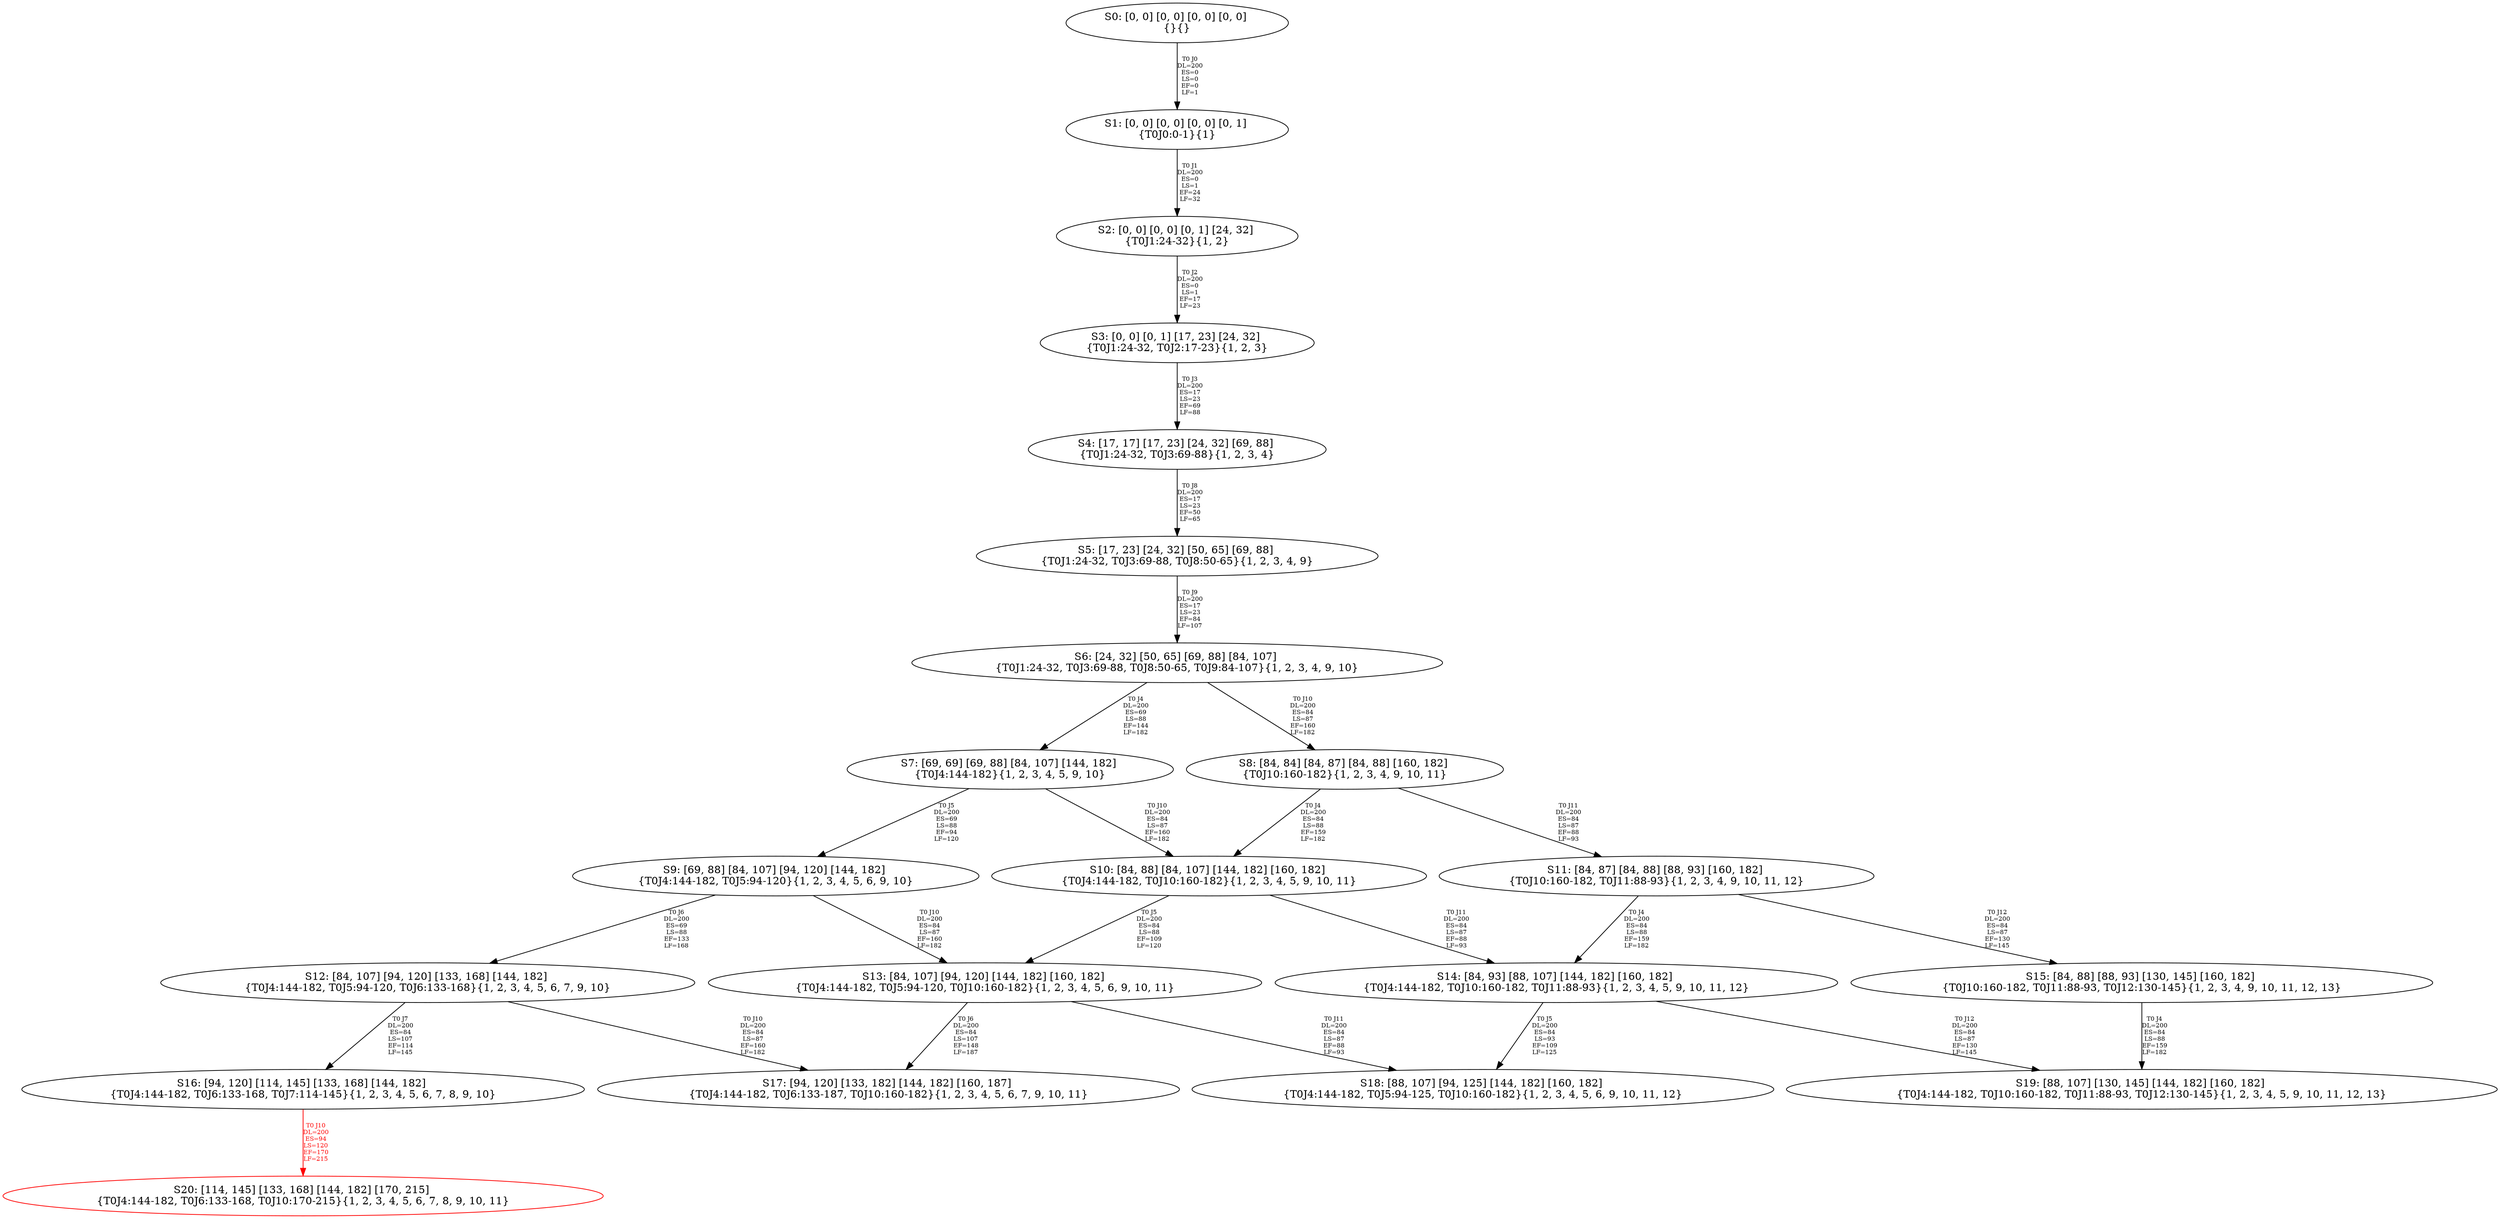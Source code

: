 digraph {
	S0[label="S0: [0, 0] [0, 0] [0, 0] [0, 0] \n{}{}"];
	S1[label="S1: [0, 0] [0, 0] [0, 0] [0, 1] \n{T0J0:0-1}{1}"];
	S2[label="S2: [0, 0] [0, 0] [0, 1] [24, 32] \n{T0J1:24-32}{1, 2}"];
	S3[label="S3: [0, 0] [0, 1] [17, 23] [24, 32] \n{T0J1:24-32, T0J2:17-23}{1, 2, 3}"];
	S4[label="S4: [17, 17] [17, 23] [24, 32] [69, 88] \n{T0J1:24-32, T0J3:69-88}{1, 2, 3, 4}"];
	S5[label="S5: [17, 23] [24, 32] [50, 65] [69, 88] \n{T0J1:24-32, T0J3:69-88, T0J8:50-65}{1, 2, 3, 4, 9}"];
	S6[label="S6: [24, 32] [50, 65] [69, 88] [84, 107] \n{T0J1:24-32, T0J3:69-88, T0J8:50-65, T0J9:84-107}{1, 2, 3, 4, 9, 10}"];
	S7[label="S7: [69, 69] [69, 88] [84, 107] [144, 182] \n{T0J4:144-182}{1, 2, 3, 4, 5, 9, 10}"];
	S8[label="S8: [84, 84] [84, 87] [84, 88] [160, 182] \n{T0J10:160-182}{1, 2, 3, 4, 9, 10, 11}"];
	S9[label="S9: [69, 88] [84, 107] [94, 120] [144, 182] \n{T0J4:144-182, T0J5:94-120}{1, 2, 3, 4, 5, 6, 9, 10}"];
	S10[label="S10: [84, 88] [84, 107] [144, 182] [160, 182] \n{T0J4:144-182, T0J10:160-182}{1, 2, 3, 4, 5, 9, 10, 11}"];
	S11[label="S11: [84, 87] [84, 88] [88, 93] [160, 182] \n{T0J10:160-182, T0J11:88-93}{1, 2, 3, 4, 9, 10, 11, 12}"];
	S12[label="S12: [84, 107] [94, 120] [133, 168] [144, 182] \n{T0J4:144-182, T0J5:94-120, T0J6:133-168}{1, 2, 3, 4, 5, 6, 7, 9, 10}"];
	S13[label="S13: [84, 107] [94, 120] [144, 182] [160, 182] \n{T0J4:144-182, T0J5:94-120, T0J10:160-182}{1, 2, 3, 4, 5, 6, 9, 10, 11}"];
	S14[label="S14: [84, 93] [88, 107] [144, 182] [160, 182] \n{T0J4:144-182, T0J10:160-182, T0J11:88-93}{1, 2, 3, 4, 5, 9, 10, 11, 12}"];
	S15[label="S15: [84, 88] [88, 93] [130, 145] [160, 182] \n{T0J10:160-182, T0J11:88-93, T0J12:130-145}{1, 2, 3, 4, 9, 10, 11, 12, 13}"];
	S16[label="S16: [94, 120] [114, 145] [133, 168] [144, 182] \n{T0J4:144-182, T0J6:133-168, T0J7:114-145}{1, 2, 3, 4, 5, 6, 7, 8, 9, 10}"];
	S17[label="S17: [94, 120] [133, 182] [144, 182] [160, 187] \n{T0J4:144-182, T0J6:133-187, T0J10:160-182}{1, 2, 3, 4, 5, 6, 7, 9, 10, 11}"];
	S18[label="S18: [88, 107] [94, 125] [144, 182] [160, 182] \n{T0J4:144-182, T0J5:94-125, T0J10:160-182}{1, 2, 3, 4, 5, 6, 9, 10, 11, 12}"];
	S19[label="S19: [88, 107] [130, 145] [144, 182] [160, 182] \n{T0J4:144-182, T0J10:160-182, T0J11:88-93, T0J12:130-145}{1, 2, 3, 4, 5, 9, 10, 11, 12, 13}"];
	S20[label="S20: [114, 145] [133, 168] [144, 182] [170, 215] \n{T0J4:144-182, T0J6:133-168, T0J10:170-215}{1, 2, 3, 4, 5, 6, 7, 8, 9, 10, 11}"];
	S0 -> S1[label="T0 J0\nDL=200\nES=0\nLS=0\nEF=0\nLF=1",fontsize=8];
	S1 -> S2[label="T0 J1\nDL=200\nES=0\nLS=1\nEF=24\nLF=32",fontsize=8];
	S2 -> S3[label="T0 J2\nDL=200\nES=0\nLS=1\nEF=17\nLF=23",fontsize=8];
	S3 -> S4[label="T0 J3\nDL=200\nES=17\nLS=23\nEF=69\nLF=88",fontsize=8];
	S4 -> S5[label="T0 J8\nDL=200\nES=17\nLS=23\nEF=50\nLF=65",fontsize=8];
	S5 -> S6[label="T0 J9\nDL=200\nES=17\nLS=23\nEF=84\nLF=107",fontsize=8];
	S6 -> S7[label="T0 J4\nDL=200\nES=69\nLS=88\nEF=144\nLF=182",fontsize=8];
	S6 -> S8[label="T0 J10\nDL=200\nES=84\nLS=87\nEF=160\nLF=182",fontsize=8];
	S7 -> S9[label="T0 J5\nDL=200\nES=69\nLS=88\nEF=94\nLF=120",fontsize=8];
	S7 -> S10[label="T0 J10\nDL=200\nES=84\nLS=87\nEF=160\nLF=182",fontsize=8];
	S8 -> S10[label="T0 J4\nDL=200\nES=84\nLS=88\nEF=159\nLF=182",fontsize=8];
	S8 -> S11[label="T0 J11\nDL=200\nES=84\nLS=87\nEF=88\nLF=93",fontsize=8];
	S9 -> S12[label="T0 J6\nDL=200\nES=69\nLS=88\nEF=133\nLF=168",fontsize=8];
	S9 -> S13[label="T0 J10\nDL=200\nES=84\nLS=87\nEF=160\nLF=182",fontsize=8];
	S10 -> S13[label="T0 J5\nDL=200\nES=84\nLS=88\nEF=109\nLF=120",fontsize=8];
	S10 -> S14[label="T0 J11\nDL=200\nES=84\nLS=87\nEF=88\nLF=93",fontsize=8];
	S11 -> S14[label="T0 J4\nDL=200\nES=84\nLS=88\nEF=159\nLF=182",fontsize=8];
	S11 -> S15[label="T0 J12\nDL=200\nES=84\nLS=87\nEF=130\nLF=145",fontsize=8];
	S12 -> S16[label="T0 J7\nDL=200\nES=84\nLS=107\nEF=114\nLF=145",fontsize=8];
	S12 -> S17[label="T0 J10\nDL=200\nES=84\nLS=87\nEF=160\nLF=182",fontsize=8];
	S13 -> S17[label="T0 J6\nDL=200\nES=84\nLS=107\nEF=148\nLF=187",fontsize=8];
	S13 -> S18[label="T0 J11\nDL=200\nES=84\nLS=87\nEF=88\nLF=93",fontsize=8];
	S14 -> S18[label="T0 J5\nDL=200\nES=84\nLS=93\nEF=109\nLF=125",fontsize=8];
	S14 -> S19[label="T0 J12\nDL=200\nES=84\nLS=87\nEF=130\nLF=145",fontsize=8];
	S15 -> S19[label="T0 J4\nDL=200\nES=84\nLS=88\nEF=159\nLF=182",fontsize=8];
	S16 -> S20[label="T0 J10\nDL=200\nES=94\nLS=120\nEF=170\nLF=215",color=Red,fontcolor=Red,fontsize=8];
S20[color=Red];
}
